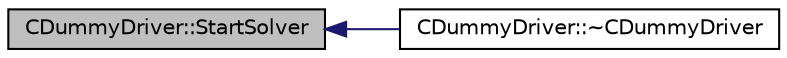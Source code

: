 digraph "CDummyDriver::StartSolver"
{
  edge [fontname="Helvetica",fontsize="10",labelfontname="Helvetica",labelfontsize="10"];
  node [fontname="Helvetica",fontsize="10",shape=record];
  rankdir="LR";
  Node20 [label="CDummyDriver::StartSolver",height=0.2,width=0.4,color="black", fillcolor="grey75", style="filled", fontcolor="black"];
  Node20 -> Node21 [dir="back",color="midnightblue",fontsize="10",style="solid",fontname="Helvetica"];
  Node21 [label="CDummyDriver::~CDummyDriver",height=0.2,width=0.4,color="black", fillcolor="white", style="filled",URL="$class_c_dummy_driver.html#aee09587f5f8e8a89b65d8dd241d0547d",tooltip="Destructor of the class. "];
}

